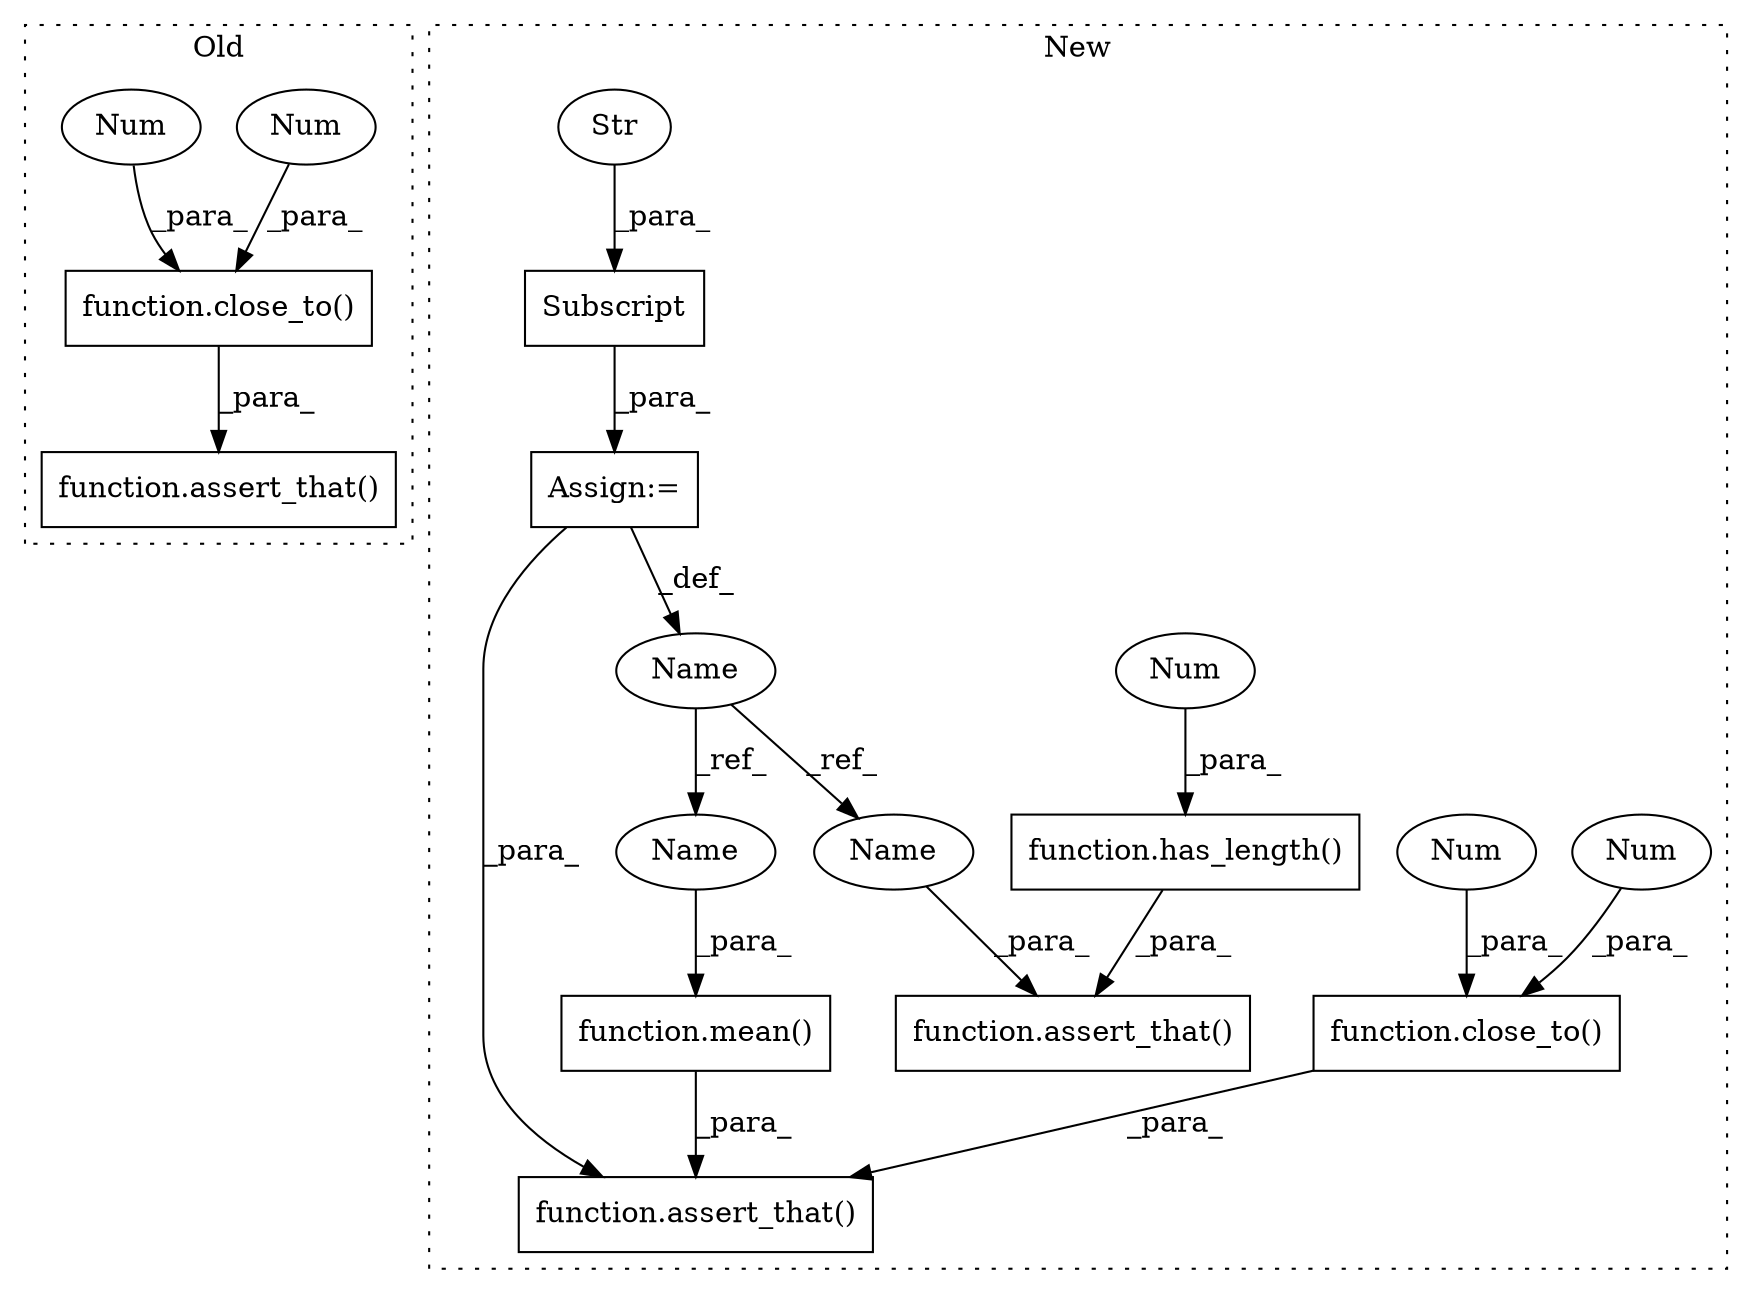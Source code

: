digraph G {
subgraph cluster0 {
1 [label="function.close_to()" a="75" s="749,768" l="9,1" shape="box"];
3 [label="function.assert_that()" a="75" s="723,769" l="12,1" shape="box"];
11 [label="Num" a="76" s="758" l="4" shape="ellipse"];
13 [label="Num" a="76" s="764" l="4" shape="ellipse"];
label = "Old";
style="dotted";
}
subgraph cluster1 {
2 [label="function.mean()" a="75" s="1031,1047" l="5,1" shape="box"];
4 [label="function.assert_that()" a="75" s="1019,1071" l="12,1" shape="box"];
5 [label="Name" a="87" s="830" l="11" shape="ellipse"];
6 [label="function.assert_that()" a="75" s="915,954" l="12,1" shape="box"];
7 [label="function.has_length()" a="75" s="940,953" l="11,1" shape="box"];
8 [label="function.close_to()" a="75" s="1050,1070" l="9,1" shape="box"];
9 [label="Num" a="76" s="951" l="2" shape="ellipse"];
10 [label="Num" a="76" s="1066" l="4" shape="ellipse"];
12 [label="Num" a="76" s="1059" l="5" shape="ellipse"];
14 [label="Assign:=" a="68" s="841" l="3" shape="box"];
15 [label="Subscript" a="63" s="844,0" l="20,0" shape="box"];
16 [label="Str" a="66" s="857" l="6" shape="ellipse"];
17 [label="Name" a="87" s="1036" l="11" shape="ellipse"];
18 [label="Name" a="87" s="927" l="11" shape="ellipse"];
label = "New";
style="dotted";
}
1 -> 3 [label="_para_"];
2 -> 4 [label="_para_"];
5 -> 18 [label="_ref_"];
5 -> 17 [label="_ref_"];
7 -> 6 [label="_para_"];
8 -> 4 [label="_para_"];
9 -> 7 [label="_para_"];
10 -> 8 [label="_para_"];
11 -> 1 [label="_para_"];
12 -> 8 [label="_para_"];
13 -> 1 [label="_para_"];
14 -> 4 [label="_para_"];
14 -> 5 [label="_def_"];
15 -> 14 [label="_para_"];
16 -> 15 [label="_para_"];
17 -> 2 [label="_para_"];
18 -> 6 [label="_para_"];
}